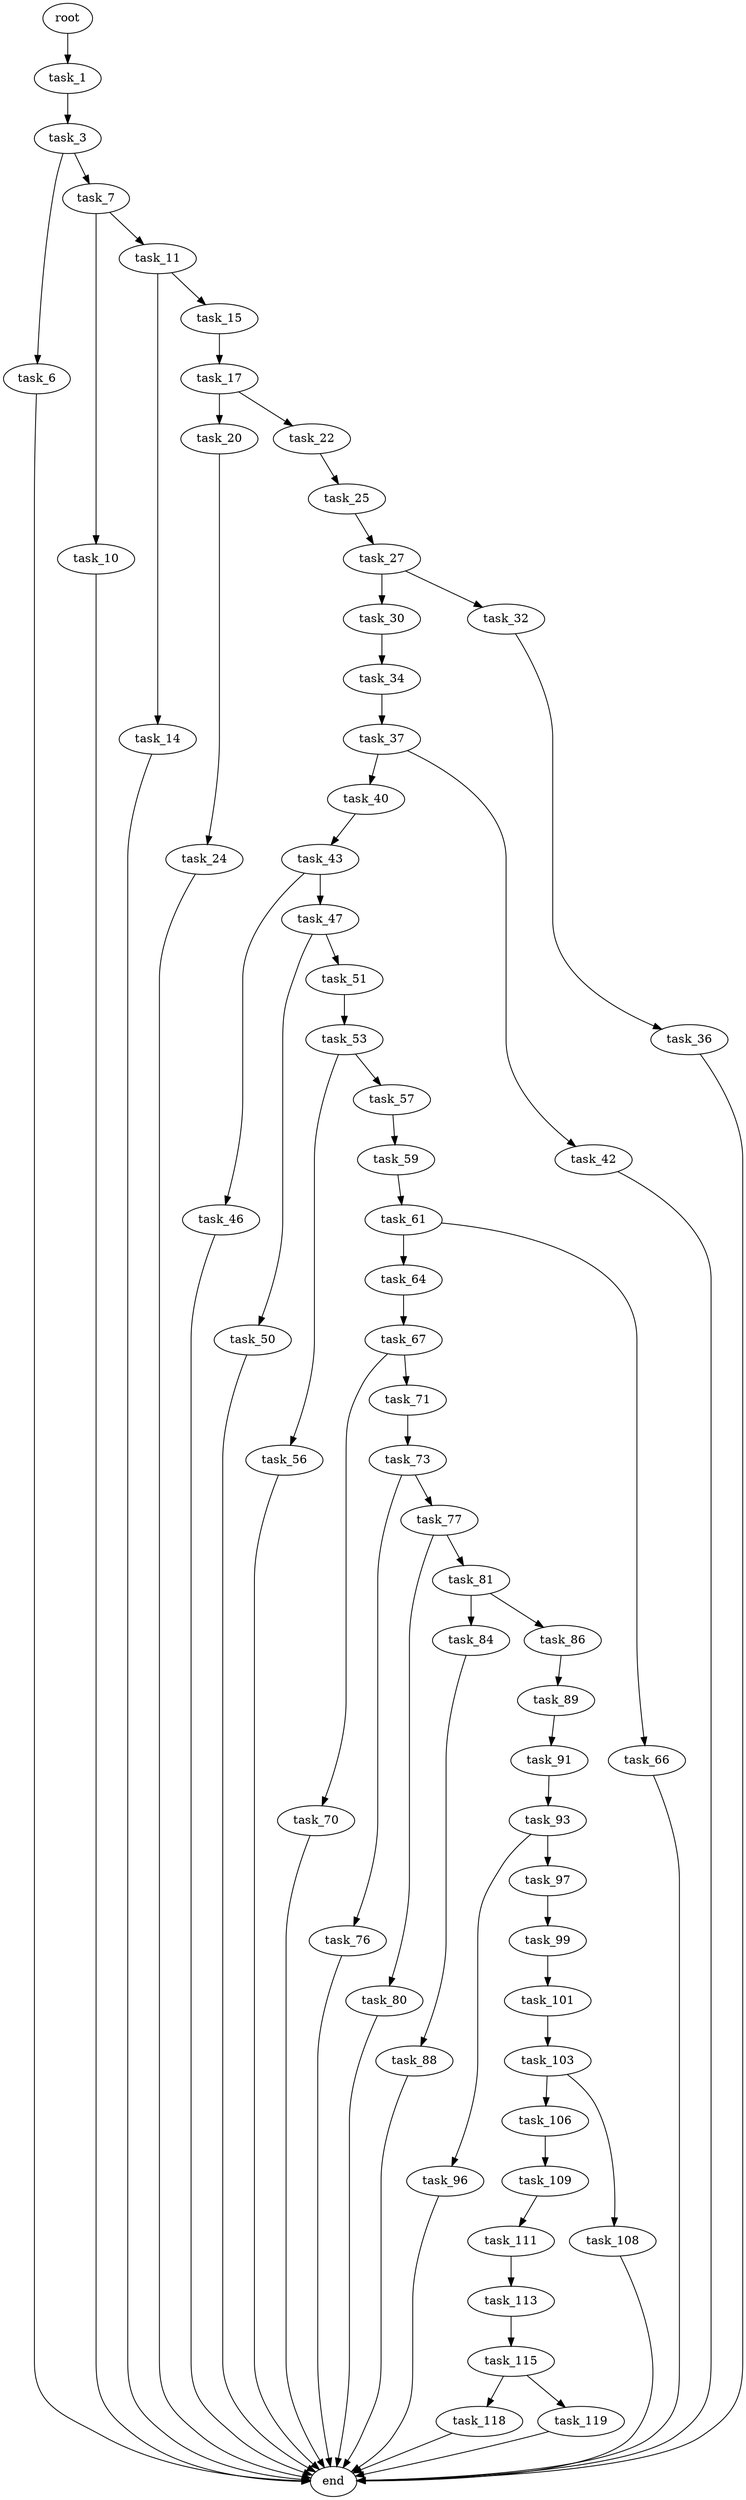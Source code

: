 digraph G {
  root [size="0.000000"];
  task_1 [size="549755813888.000000"];
  task_3 [size="582159721914.000000"];
  task_6 [size="134217728000.000000"];
  task_7 [size="1991359432.000000"];
  task_10 [size="11989320206.000000"];
  task_11 [size="134217728000.000000"];
  task_14 [size="549755813888.000000"];
  task_15 [size="436401038657.000000"];
  task_17 [size="1073741824000.000000"];
  task_20 [size="2610846001.000000"];
  task_22 [size="1073741824000.000000"];
  task_24 [size="8059573949.000000"];
  task_25 [size="360410331022.000000"];
  task_27 [size="7160268192.000000"];
  task_30 [size="1582102525.000000"];
  task_32 [size="16886793786.000000"];
  task_34 [size="42197922043.000000"];
  task_36 [size="164538926006.000000"];
  task_37 [size="123545291165.000000"];
  task_40 [size="49457231149.000000"];
  task_42 [size="1874550795.000000"];
  task_43 [size="3837413076.000000"];
  task_46 [size="521077368562.000000"];
  task_47 [size="231928233984.000000"];
  task_50 [size="549755813888.000000"];
  task_51 [size="84973184736.000000"];
  task_53 [size="284295863173.000000"];
  task_56 [size="95215127103.000000"];
  task_57 [size="3884688659.000000"];
  task_59 [size="231928233984.000000"];
  task_61 [size="455094894679.000000"];
  task_64 [size="8589934592.000000"];
  task_66 [size="175996491587.000000"];
  task_67 [size="342466416074.000000"];
  task_70 [size="615197408487.000000"];
  task_71 [size="11237168342.000000"];
  task_73 [size="483845106152.000000"];
  task_76 [size="18519966590.000000"];
  task_77 [size="8589934592.000000"];
  task_80 [size="231928233984.000000"];
  task_81 [size="14838080560.000000"];
  task_84 [size="231928233984.000000"];
  task_86 [size="8589934592.000000"];
  task_88 [size="354383552886.000000"];
  task_89 [size="231928233984.000000"];
  task_91 [size="68719476736.000000"];
  task_93 [size="9984400223.000000"];
  task_96 [size="1073741824000.000000"];
  task_97 [size="9211761899.000000"];
  task_99 [size="9045159713.000000"];
  task_101 [size="3011972438.000000"];
  task_103 [size="869401883598.000000"];
  task_106 [size="20213579343.000000"];
  task_108 [size="5319879172.000000"];
  task_109 [size="242491406266.000000"];
  task_111 [size="348067969442.000000"];
  task_113 [size="17666368508.000000"];
  task_115 [size="1861738414.000000"];
  task_118 [size="8544661602.000000"];
  task_119 [size="30683869753.000000"];
  end [size="0.000000"];

  root -> task_1 [size="1.000000"];
  task_1 -> task_3 [size="536870912.000000"];
  task_3 -> task_6 [size="411041792.000000"];
  task_3 -> task_7 [size="411041792.000000"];
  task_6 -> end [size="1.000000"];
  task_7 -> task_10 [size="134217728.000000"];
  task_7 -> task_11 [size="134217728.000000"];
  task_10 -> end [size="1.000000"];
  task_11 -> task_14 [size="209715200.000000"];
  task_11 -> task_15 [size="209715200.000000"];
  task_14 -> end [size="1.000000"];
  task_15 -> task_17 [size="536870912.000000"];
  task_17 -> task_20 [size="838860800.000000"];
  task_17 -> task_22 [size="838860800.000000"];
  task_20 -> task_24 [size="209715200.000000"];
  task_22 -> task_25 [size="838860800.000000"];
  task_24 -> end [size="1.000000"];
  task_25 -> task_27 [size="301989888.000000"];
  task_27 -> task_30 [size="209715200.000000"];
  task_27 -> task_32 [size="209715200.000000"];
  task_30 -> task_34 [size="134217728.000000"];
  task_32 -> task_36 [size="411041792.000000"];
  task_34 -> task_37 [size="679477248.000000"];
  task_36 -> end [size="1.000000"];
  task_37 -> task_40 [size="134217728.000000"];
  task_37 -> task_42 [size="134217728.000000"];
  task_40 -> task_43 [size="838860800.000000"];
  task_42 -> end [size="1.000000"];
  task_43 -> task_46 [size="411041792.000000"];
  task_43 -> task_47 [size="411041792.000000"];
  task_46 -> end [size="1.000000"];
  task_47 -> task_50 [size="301989888.000000"];
  task_47 -> task_51 [size="301989888.000000"];
  task_50 -> end [size="1.000000"];
  task_51 -> task_53 [size="301989888.000000"];
  task_53 -> task_56 [size="209715200.000000"];
  task_53 -> task_57 [size="209715200.000000"];
  task_56 -> end [size="1.000000"];
  task_57 -> task_59 [size="75497472.000000"];
  task_59 -> task_61 [size="301989888.000000"];
  task_61 -> task_64 [size="301989888.000000"];
  task_61 -> task_66 [size="301989888.000000"];
  task_64 -> task_67 [size="33554432.000000"];
  task_66 -> end [size="1.000000"];
  task_67 -> task_70 [size="536870912.000000"];
  task_67 -> task_71 [size="536870912.000000"];
  task_70 -> end [size="1.000000"];
  task_71 -> task_73 [size="33554432.000000"];
  task_73 -> task_76 [size="536870912.000000"];
  task_73 -> task_77 [size="536870912.000000"];
  task_76 -> end [size="1.000000"];
  task_77 -> task_80 [size="33554432.000000"];
  task_77 -> task_81 [size="33554432.000000"];
  task_80 -> end [size="1.000000"];
  task_81 -> task_84 [size="679477248.000000"];
  task_81 -> task_86 [size="679477248.000000"];
  task_84 -> task_88 [size="301989888.000000"];
  task_86 -> task_89 [size="33554432.000000"];
  task_88 -> end [size="1.000000"];
  task_89 -> task_91 [size="301989888.000000"];
  task_91 -> task_93 [size="134217728.000000"];
  task_93 -> task_96 [size="411041792.000000"];
  task_93 -> task_97 [size="411041792.000000"];
  task_96 -> end [size="1.000000"];
  task_97 -> task_99 [size="838860800.000000"];
  task_99 -> task_101 [size="411041792.000000"];
  task_101 -> task_103 [size="75497472.000000"];
  task_103 -> task_106 [size="838860800.000000"];
  task_103 -> task_108 [size="838860800.000000"];
  task_106 -> task_109 [size="411041792.000000"];
  task_108 -> end [size="1.000000"];
  task_109 -> task_111 [size="411041792.000000"];
  task_111 -> task_113 [size="301989888.000000"];
  task_113 -> task_115 [size="301989888.000000"];
  task_115 -> task_118 [size="134217728.000000"];
  task_115 -> task_119 [size="134217728.000000"];
  task_118 -> end [size="1.000000"];
  task_119 -> end [size="1.000000"];
}
